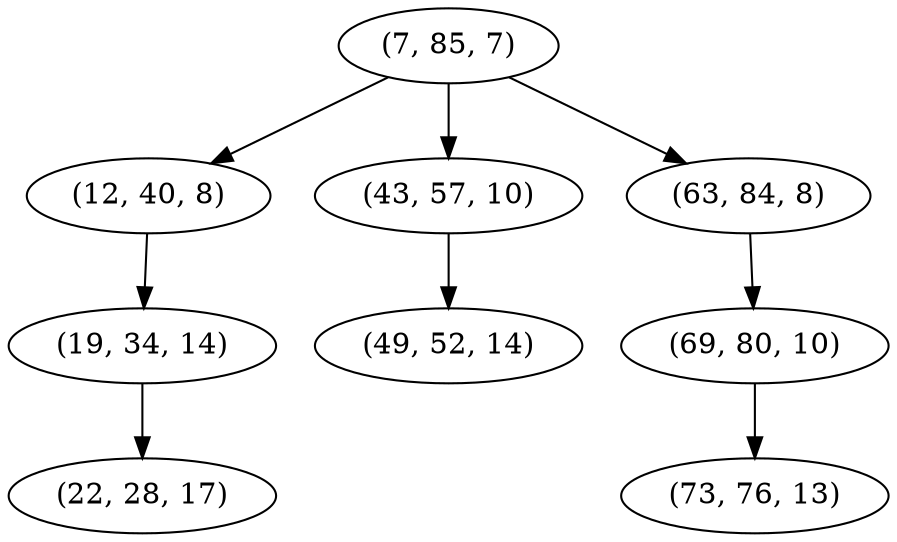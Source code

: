 digraph tree {
    "(7, 85, 7)";
    "(12, 40, 8)";
    "(19, 34, 14)";
    "(22, 28, 17)";
    "(43, 57, 10)";
    "(49, 52, 14)";
    "(63, 84, 8)";
    "(69, 80, 10)";
    "(73, 76, 13)";
    "(7, 85, 7)" -> "(12, 40, 8)";
    "(7, 85, 7)" -> "(43, 57, 10)";
    "(7, 85, 7)" -> "(63, 84, 8)";
    "(12, 40, 8)" -> "(19, 34, 14)";
    "(19, 34, 14)" -> "(22, 28, 17)";
    "(43, 57, 10)" -> "(49, 52, 14)";
    "(63, 84, 8)" -> "(69, 80, 10)";
    "(69, 80, 10)" -> "(73, 76, 13)";
}
